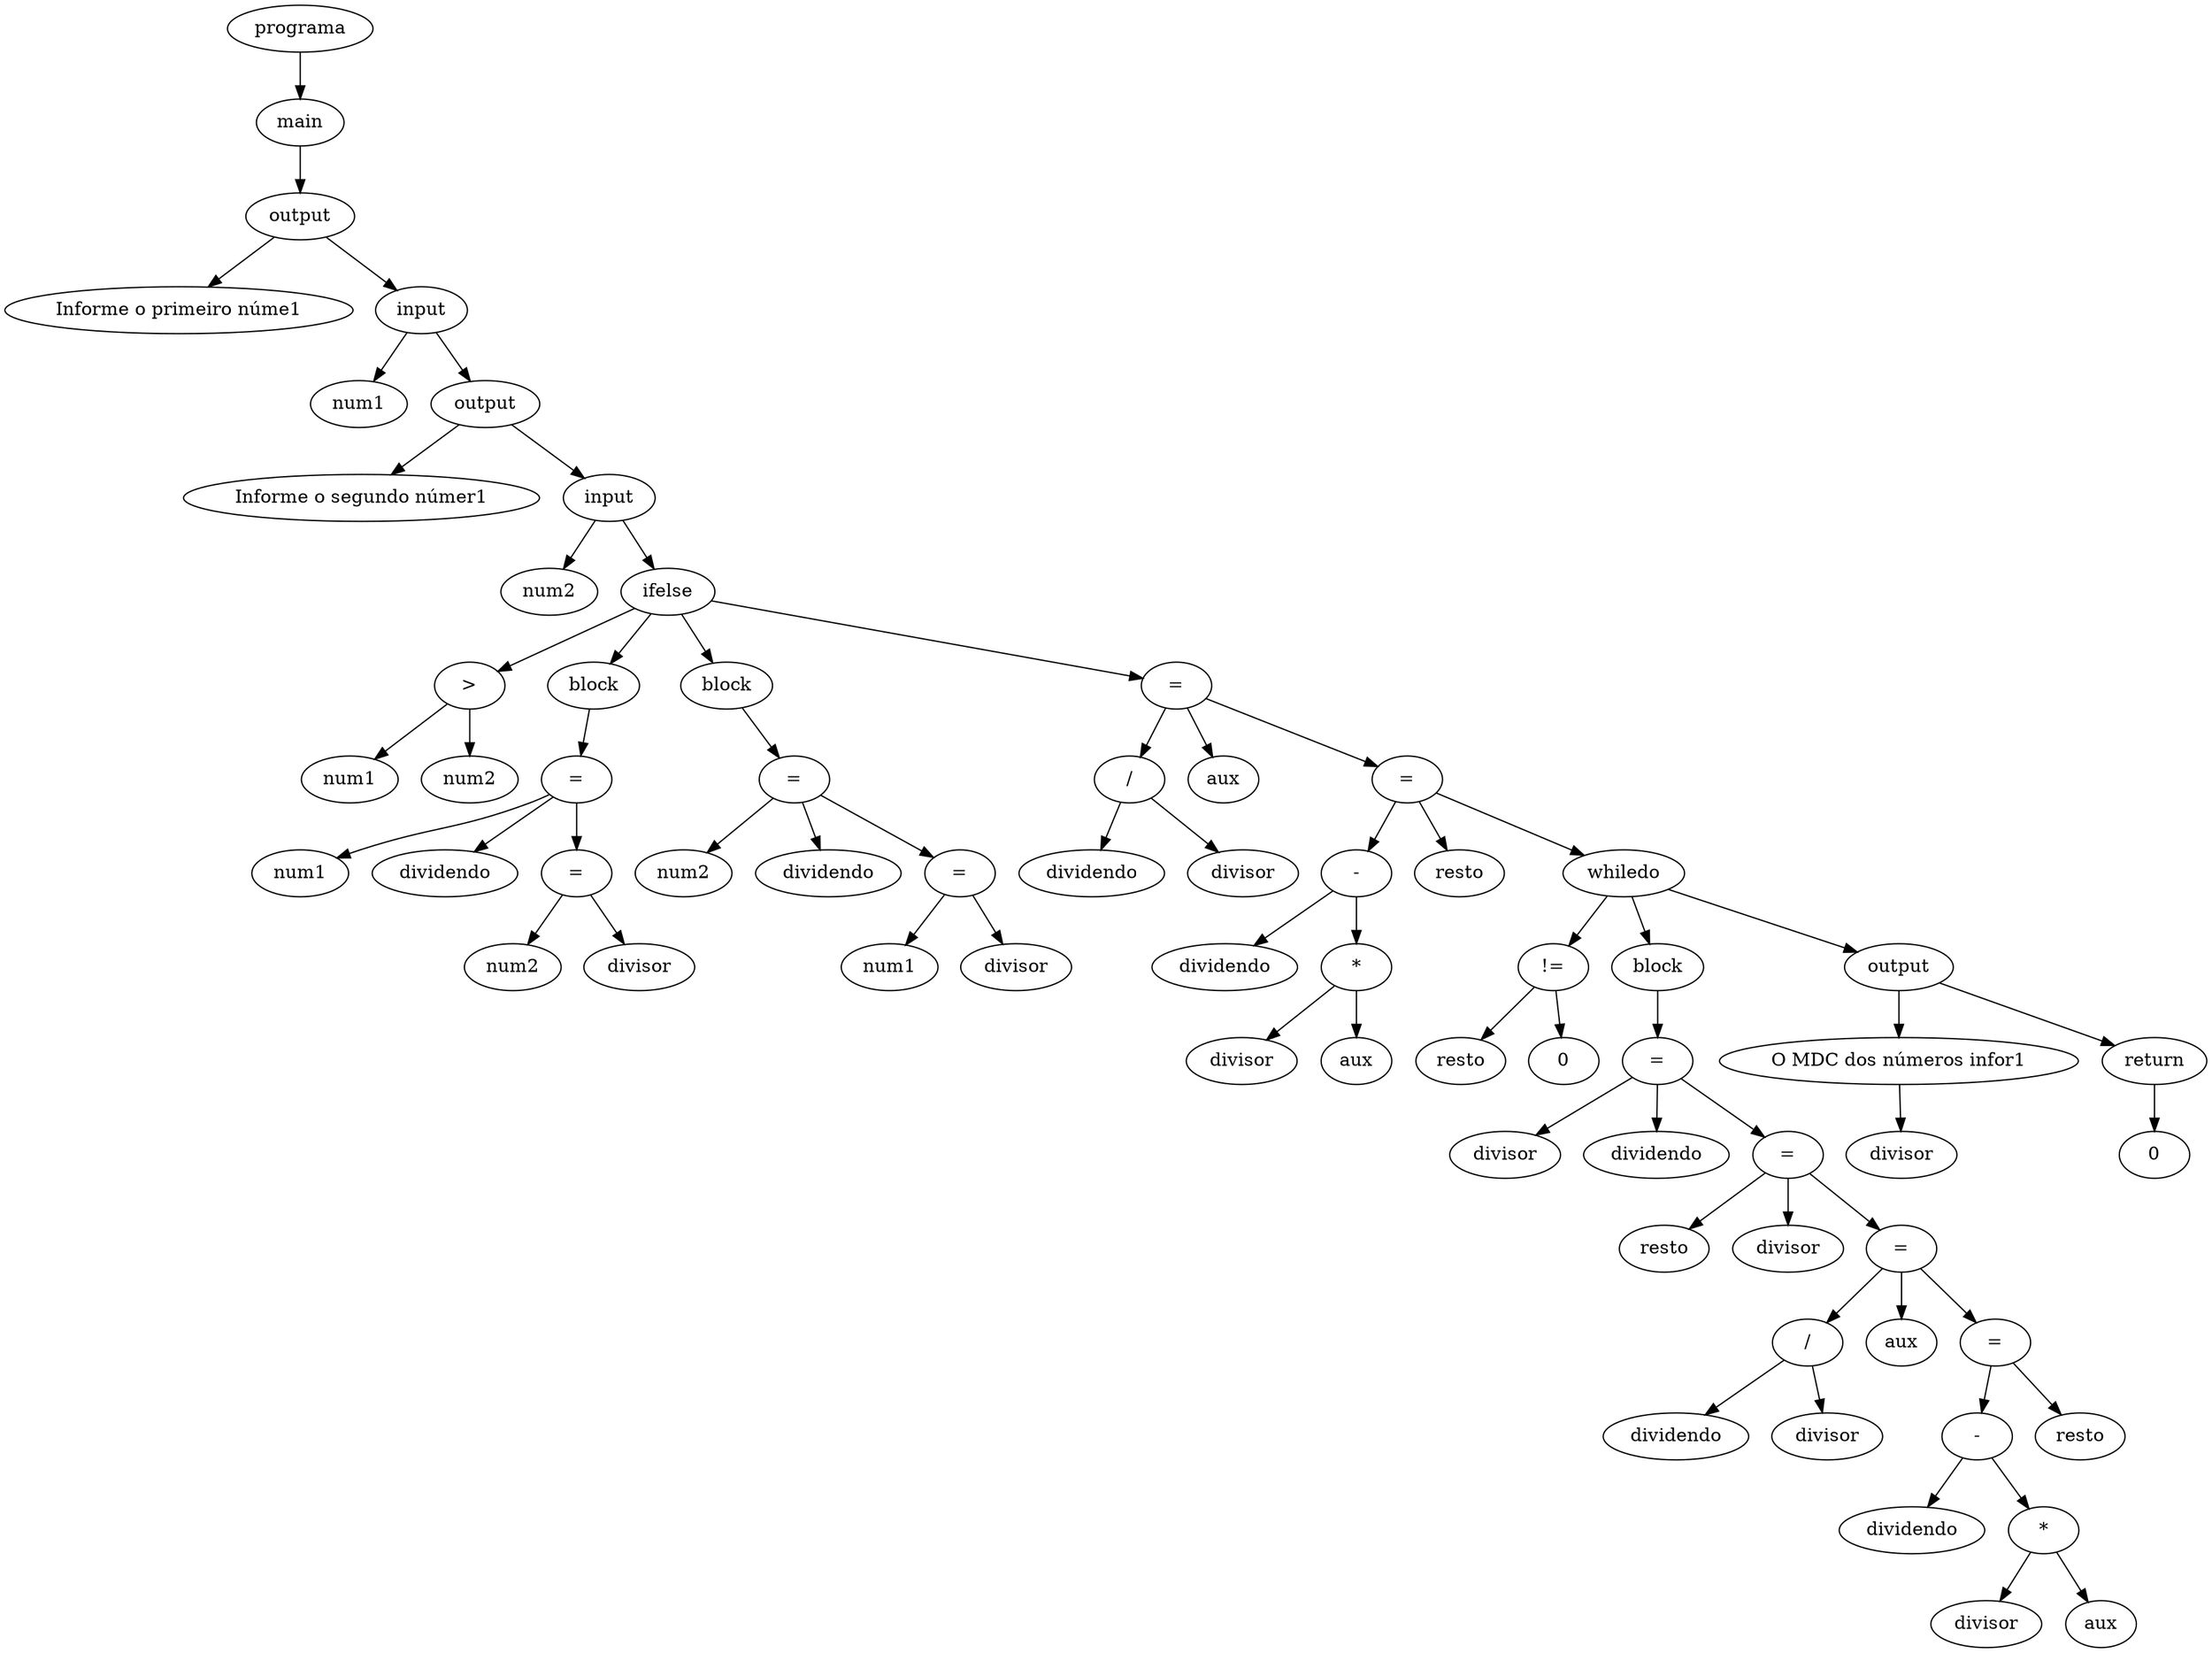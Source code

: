 digraph G {
node_0xda0100 [label="Informe o primeiro núme1"]
node_0xda0130 [label="output"]
node_0xda0130 -> node_0xda0100
node_0xda0250 [label="num1"]
node_0xda0280 [label="input"]
node_0xda0280 -> node_0xda0250
node_0xda03b0 [label="Informe o segundo númer1"]
node_0xda03e0 [label="output"]
node_0xda03e0 -> node_0xda03b0
node_0xda0500 [label="num2"]
node_0xda0530 [label="input"]
node_0xda0530 -> node_0xda0500
node_0xda0650 [label="num1"]
node_0xda0770 [label="num2"]
node_0xda07a0 [label=">"]
node_0xda07a0 -> node_0xda0650
node_0xda07a0 -> node_0xda0770
node_0xda09b0 [label="num1"]
node_0xda09e0 [label="dividendo"]
node_0xda0a10 [label="="]
node_0xda0a10 -> node_0xda09e0
node_0xda0a10 -> node_0xda09b0
node_0xda0c20 [label="num2"]
node_0xda0c50 [label="divisor"]
node_0xda0c80 [label="="]
node_0xda0c80 -> node_0xda0c50
node_0xda0c80 -> node_0xda0c20
node_0xda0a10 -> node_0xda0c80
node_0xda0cb0 [label="block"]
node_0xda0cb0 -> node_0xda0a10
node_0xda0ec0 [label="num2"]
node_0xda0ef0 [label="dividendo"]
node_0xda0f20 [label="="]
node_0xda0f20 -> node_0xda0ef0
node_0xda0f20 -> node_0xda0ec0
node_0xda1130 [label="num1"]
node_0xda1160 [label="divisor"]
node_0xda1190 [label="="]
node_0xda1190 -> node_0xda1160
node_0xda1190 -> node_0xda1130
node_0xda0f20 -> node_0xda1190
node_0xda11c0 [label="block"]
node_0xda11c0 -> node_0xda0f20
node_0xda11f0 [label="ifelse"]
node_0xda11f0 -> node_0xda07a0
node_0xda11f0 -> node_0xda0cb0
node_0xda11f0 -> node_0xda11c0
node_0xda1400 [label="dividendo"]
node_0xda1520 [label="divisor"]
node_0xda1550 [label="/"]
node_0xda1550 -> node_0xda1400
node_0xda1550 -> node_0xda1520
node_0xda1580 [label="aux"]
node_0xda15b0 [label="="]
node_0xda15b0 -> node_0xda1580
node_0xda15b0 -> node_0xda1550
node_0xda17c0 [label="dividendo"]
node_0xda18e0 [label="divisor"]
node_0xda1a00 [label="aux"]
node_0xda1a30 [label="*"]
node_0xda1a30 -> node_0xda18e0
node_0xda1a30 -> node_0xda1a00
node_0xda1a60 [label="-"]
node_0xda1a60 -> node_0xda17c0
node_0xda1a60 -> node_0xda1a30
node_0xda1a90 [label="resto"]
node_0xda1ac0 [label="="]
node_0xda1ac0 -> node_0xda1a90
node_0xda1ac0 -> node_0xda1a60
node_0xda1be0 [label="resto"]
node_0xda1d00 [label="0"]
node_0xda1d30 [label="!="]
node_0xda1d30 -> node_0xda1be0
node_0xda1d30 -> node_0xda1d00
node_0xda1f40 [label="divisor"]
node_0xda1f70 [label="dividendo"]
node_0xda1fa0 [label="="]
node_0xda1fa0 -> node_0xda1f70
node_0xda1fa0 -> node_0xda1f40
node_0xda21b0 [label="resto"]
node_0xda21e0 [label="divisor"]
node_0xda2210 [label="="]
node_0xda2210 -> node_0xda21e0
node_0xda2210 -> node_0xda21b0
node_0xda2420 [label="dividendo"]
node_0xda2540 [label="divisor"]
node_0xda2570 [label="/"]
node_0xda2570 -> node_0xda2420
node_0xda2570 -> node_0xda2540
node_0xda25a0 [label="aux"]
node_0xda25d0 [label="="]
node_0xda25d0 -> node_0xda25a0
node_0xda25d0 -> node_0xda2570
node_0xda27e0 [label="dividendo"]
node_0xda2900 [label="divisor"]
node_0xda2a20 [label="aux"]
node_0xda2a50 [label="*"]
node_0xda2a50 -> node_0xda2900
node_0xda2a50 -> node_0xda2a20
node_0xda2a80 [label="-"]
node_0xda2a80 -> node_0xda27e0
node_0xda2a80 -> node_0xda2a50
node_0xda2ab0 [label="resto"]
node_0xda2ae0 [label="="]
node_0xda2ae0 -> node_0xda2ab0
node_0xda2ae0 -> node_0xda2a80
node_0xda25d0 -> node_0xda2ae0
node_0xda2210 -> node_0xda25d0
node_0xda1fa0 -> node_0xda2210
node_0xda2b10 [label="block"]
node_0xda2b10 -> node_0xda1fa0
node_0xda2b40 [label="whiledo"]
node_0xda2b40 -> node_0xda1d30
node_0xda2b40 -> node_0xda2b10
node_0xda2c70 [label="O MDC dos números infor1"]
node_0xda2d90 [label="divisor"]
node_0xda2c70 -> node_0xda2d90
node_0xda2dc0 [label="output"]
node_0xda2dc0 -> node_0xda2c70
node_0xda2ee0 [label="0"]
node_0xda2f10 [label="return"]
node_0xda2f10 -> node_0xda2ee0
node_0xda2dc0 -> node_0xda2f10
node_0xda2b40 -> node_0xda2dc0
node_0xda1ac0 -> node_0xda2b40
node_0xda15b0 -> node_0xda1ac0
node_0xda11f0 -> node_0xda15b0
node_0xda0530 -> node_0xda11f0
node_0xda03e0 -> node_0xda0530
node_0xda0280 -> node_0xda03e0
node_0xda0130 -> node_0xda0280
node_0xda2f40 [label="main"]
node_0xda2f40 -> node_0xda0130
node_0xda2f70 [label="programa"]
node_0xda2f70 -> node_0xda2f40
}
